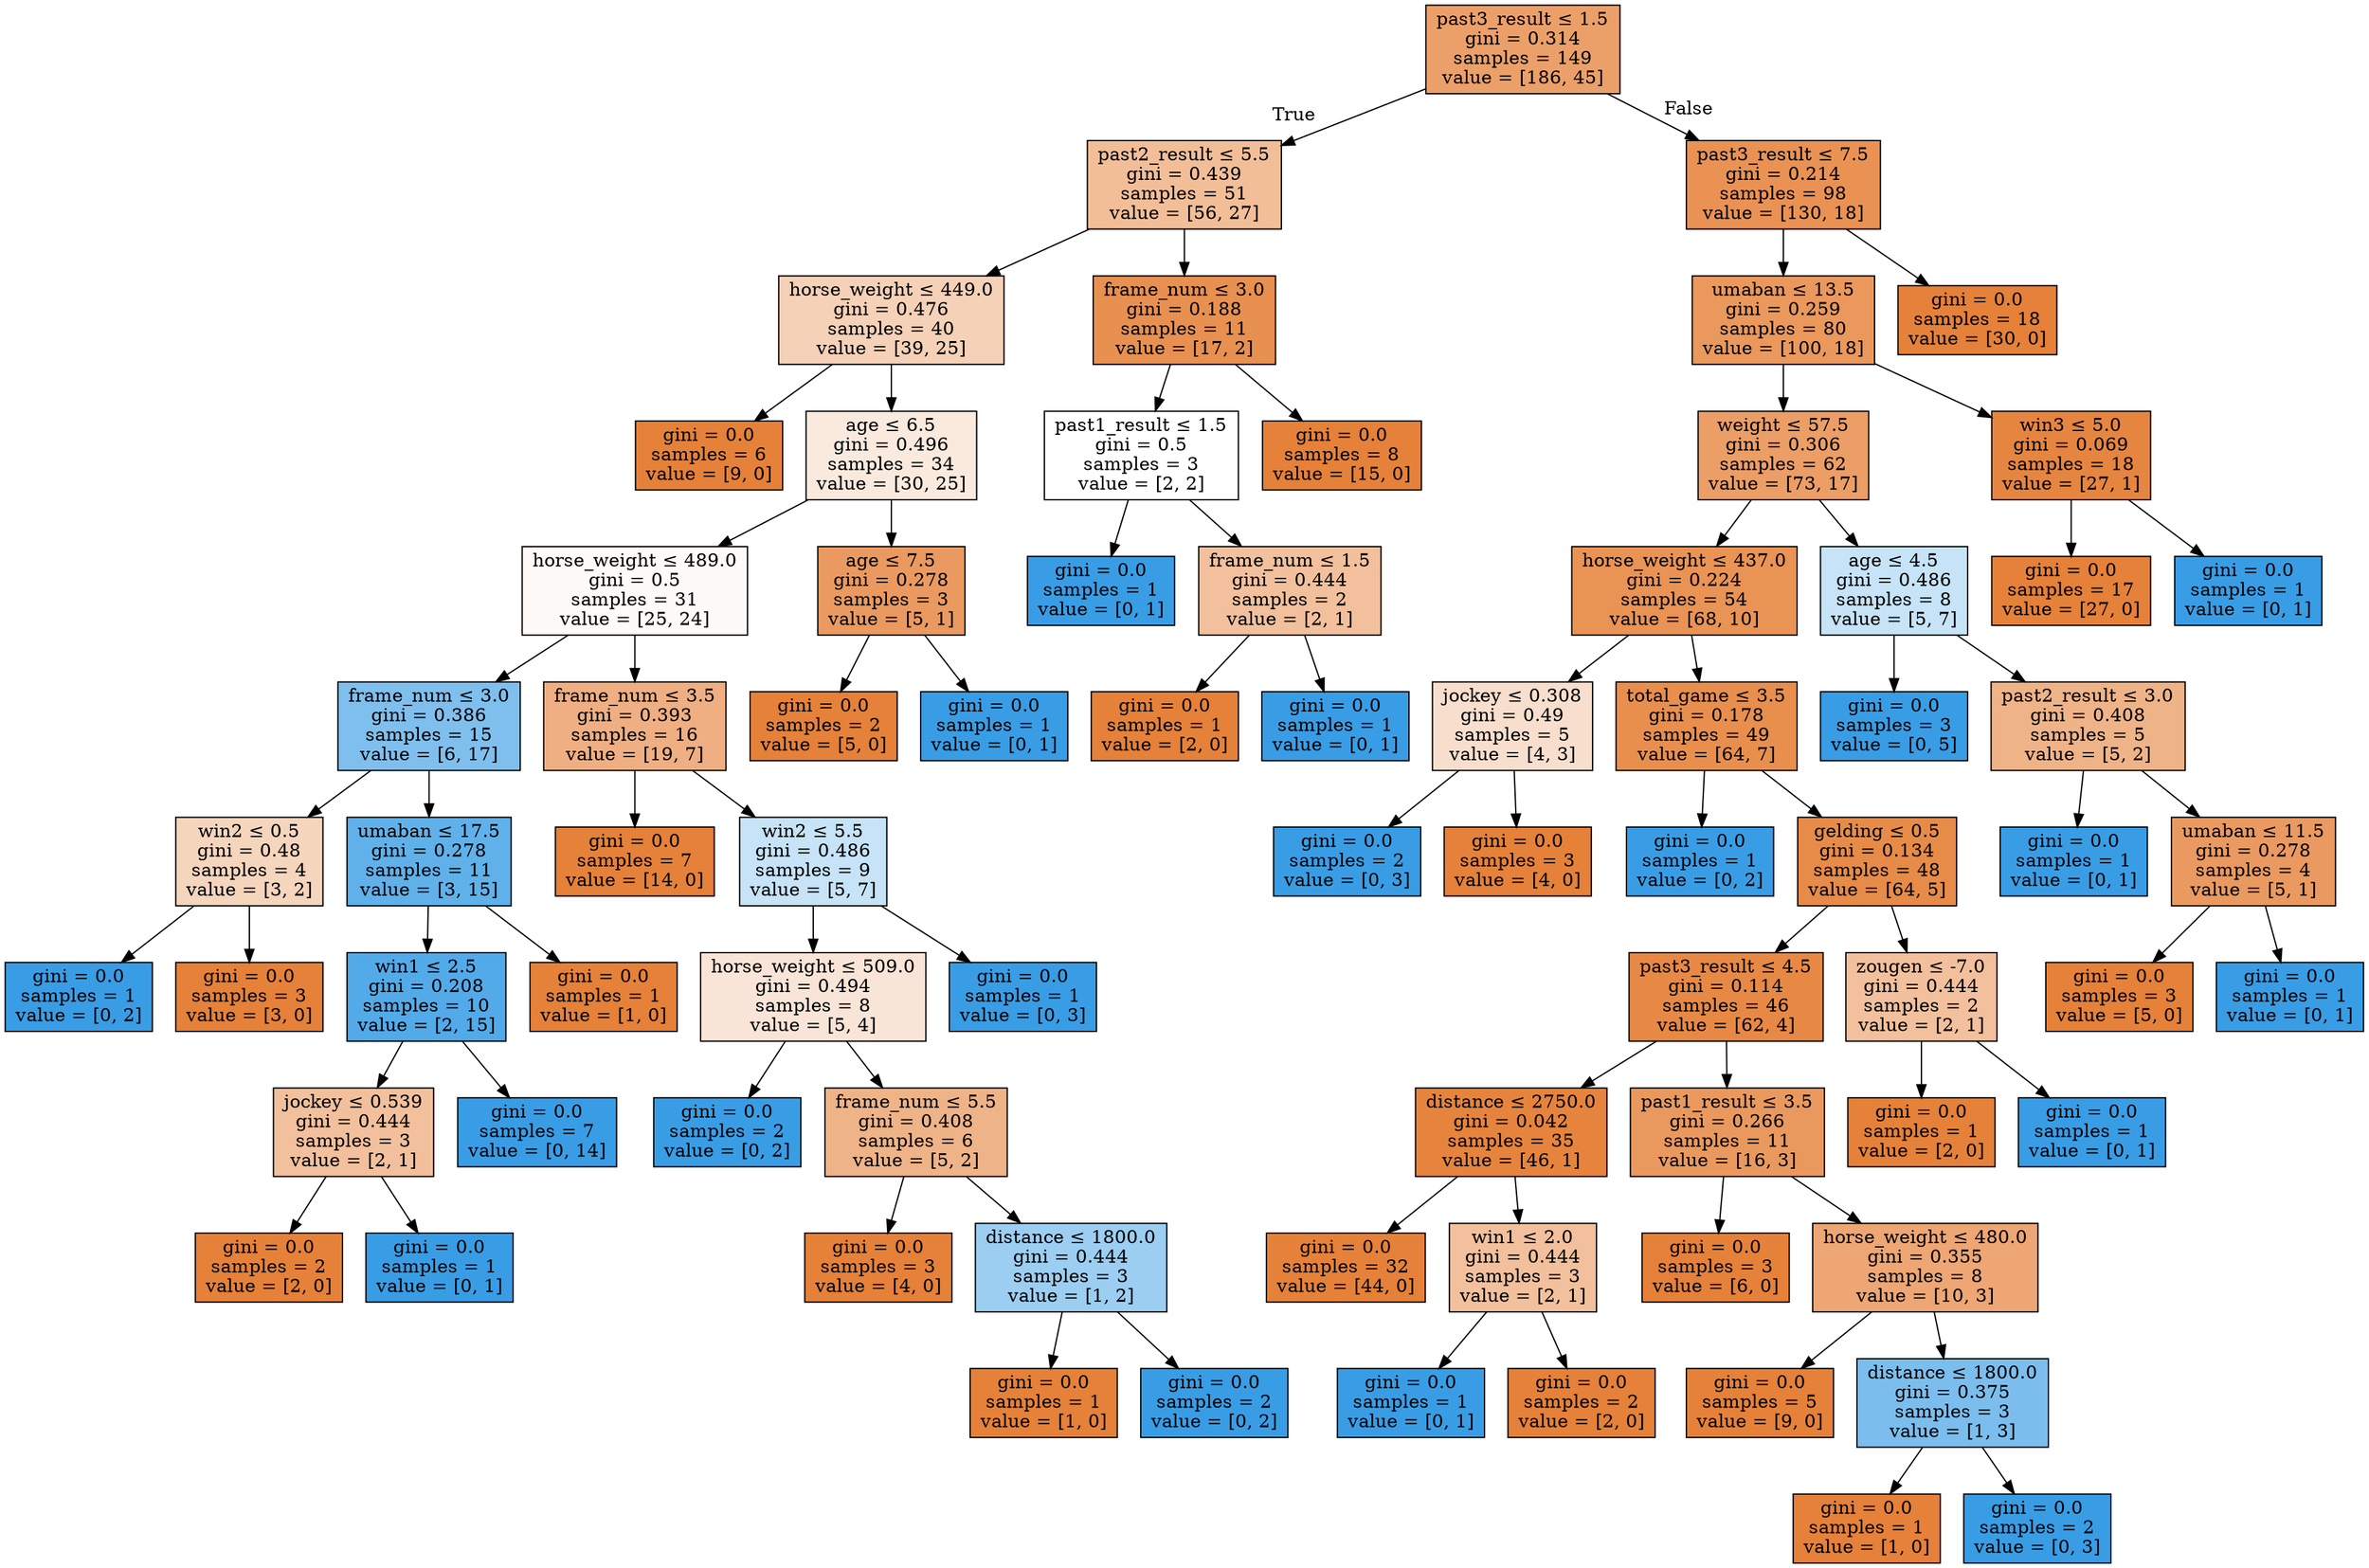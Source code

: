 digraph Tree {
node [shape=box, style="filled", color="black"] ;
0 [label=<past3_result &le; 1.5<br/>gini = 0.314<br/>samples = 149<br/>value = [186, 45]>, fillcolor="#e58139c1"] ;
1 [label=<past2_result &le; 5.5<br/>gini = 0.439<br/>samples = 51<br/>value = [56, 27]>, fillcolor="#e5813984"] ;
0 -> 1 [labeldistance=2.5, labelangle=45, headlabel="True"] ;
2 [label=<horse_weight &le; 449.0<br/>gini = 0.476<br/>samples = 40<br/>value = [39, 25]>, fillcolor="#e581395c"] ;
1 -> 2 ;
3 [label=<gini = 0.0<br/>samples = 6<br/>value = [9, 0]>, fillcolor="#e58139ff"] ;
2 -> 3 ;
4 [label=<age &le; 6.5<br/>gini = 0.496<br/>samples = 34<br/>value = [30, 25]>, fillcolor="#e581392a"] ;
2 -> 4 ;
5 [label=<horse_weight &le; 489.0<br/>gini = 0.5<br/>samples = 31<br/>value = [25, 24]>, fillcolor="#e581390a"] ;
4 -> 5 ;
6 [label=<frame_num &le; 3.0<br/>gini = 0.386<br/>samples = 15<br/>value = [6, 17]>, fillcolor="#399de5a5"] ;
5 -> 6 ;
7 [label=<win2 &le; 0.5<br/>gini = 0.48<br/>samples = 4<br/>value = [3, 2]>, fillcolor="#e5813955"] ;
6 -> 7 ;
8 [label=<gini = 0.0<br/>samples = 1<br/>value = [0, 2]>, fillcolor="#399de5ff"] ;
7 -> 8 ;
9 [label=<gini = 0.0<br/>samples = 3<br/>value = [3, 0]>, fillcolor="#e58139ff"] ;
7 -> 9 ;
10 [label=<umaban &le; 17.5<br/>gini = 0.278<br/>samples = 11<br/>value = [3, 15]>, fillcolor="#399de5cc"] ;
6 -> 10 ;
11 [label=<win1 &le; 2.5<br/>gini = 0.208<br/>samples = 10<br/>value = [2, 15]>, fillcolor="#399de5dd"] ;
10 -> 11 ;
12 [label=<jockey &le; 0.539<br/>gini = 0.444<br/>samples = 3<br/>value = [2, 1]>, fillcolor="#e581397f"] ;
11 -> 12 ;
13 [label=<gini = 0.0<br/>samples = 2<br/>value = [2, 0]>, fillcolor="#e58139ff"] ;
12 -> 13 ;
14 [label=<gini = 0.0<br/>samples = 1<br/>value = [0, 1]>, fillcolor="#399de5ff"] ;
12 -> 14 ;
15 [label=<gini = 0.0<br/>samples = 7<br/>value = [0, 14]>, fillcolor="#399de5ff"] ;
11 -> 15 ;
16 [label=<gini = 0.0<br/>samples = 1<br/>value = [1, 0]>, fillcolor="#e58139ff"] ;
10 -> 16 ;
17 [label=<frame_num &le; 3.5<br/>gini = 0.393<br/>samples = 16<br/>value = [19, 7]>, fillcolor="#e58139a1"] ;
5 -> 17 ;
18 [label=<gini = 0.0<br/>samples = 7<br/>value = [14, 0]>, fillcolor="#e58139ff"] ;
17 -> 18 ;
19 [label=<win2 &le; 5.5<br/>gini = 0.486<br/>samples = 9<br/>value = [5, 7]>, fillcolor="#399de549"] ;
17 -> 19 ;
20 [label=<horse_weight &le; 509.0<br/>gini = 0.494<br/>samples = 8<br/>value = [5, 4]>, fillcolor="#e5813933"] ;
19 -> 20 ;
21 [label=<gini = 0.0<br/>samples = 2<br/>value = [0, 2]>, fillcolor="#399de5ff"] ;
20 -> 21 ;
22 [label=<frame_num &le; 5.5<br/>gini = 0.408<br/>samples = 6<br/>value = [5, 2]>, fillcolor="#e5813999"] ;
20 -> 22 ;
23 [label=<gini = 0.0<br/>samples = 3<br/>value = [4, 0]>, fillcolor="#e58139ff"] ;
22 -> 23 ;
24 [label=<distance &le; 1800.0<br/>gini = 0.444<br/>samples = 3<br/>value = [1, 2]>, fillcolor="#399de57f"] ;
22 -> 24 ;
25 [label=<gini = 0.0<br/>samples = 1<br/>value = [1, 0]>, fillcolor="#e58139ff"] ;
24 -> 25 ;
26 [label=<gini = 0.0<br/>samples = 2<br/>value = [0, 2]>, fillcolor="#399de5ff"] ;
24 -> 26 ;
27 [label=<gini = 0.0<br/>samples = 1<br/>value = [0, 3]>, fillcolor="#399de5ff"] ;
19 -> 27 ;
28 [label=<age &le; 7.5<br/>gini = 0.278<br/>samples = 3<br/>value = [5, 1]>, fillcolor="#e58139cc"] ;
4 -> 28 ;
29 [label=<gini = 0.0<br/>samples = 2<br/>value = [5, 0]>, fillcolor="#e58139ff"] ;
28 -> 29 ;
30 [label=<gini = 0.0<br/>samples = 1<br/>value = [0, 1]>, fillcolor="#399de5ff"] ;
28 -> 30 ;
31 [label=<frame_num &le; 3.0<br/>gini = 0.188<br/>samples = 11<br/>value = [17, 2]>, fillcolor="#e58139e1"] ;
1 -> 31 ;
32 [label=<past1_result &le; 1.5<br/>gini = 0.5<br/>samples = 3<br/>value = [2, 2]>, fillcolor="#e5813900"] ;
31 -> 32 ;
33 [label=<gini = 0.0<br/>samples = 1<br/>value = [0, 1]>, fillcolor="#399de5ff"] ;
32 -> 33 ;
34 [label=<frame_num &le; 1.5<br/>gini = 0.444<br/>samples = 2<br/>value = [2, 1]>, fillcolor="#e581397f"] ;
32 -> 34 ;
35 [label=<gini = 0.0<br/>samples = 1<br/>value = [2, 0]>, fillcolor="#e58139ff"] ;
34 -> 35 ;
36 [label=<gini = 0.0<br/>samples = 1<br/>value = [0, 1]>, fillcolor="#399de5ff"] ;
34 -> 36 ;
37 [label=<gini = 0.0<br/>samples = 8<br/>value = [15, 0]>, fillcolor="#e58139ff"] ;
31 -> 37 ;
38 [label=<past3_result &le; 7.5<br/>gini = 0.214<br/>samples = 98<br/>value = [130, 18]>, fillcolor="#e58139dc"] ;
0 -> 38 [labeldistance=2.5, labelangle=-45, headlabel="False"] ;
39 [label=<umaban &le; 13.5<br/>gini = 0.259<br/>samples = 80<br/>value = [100, 18]>, fillcolor="#e58139d1"] ;
38 -> 39 ;
40 [label=<weight &le; 57.5<br/>gini = 0.306<br/>samples = 62<br/>value = [73, 17]>, fillcolor="#e58139c4"] ;
39 -> 40 ;
41 [label=<horse_weight &le; 437.0<br/>gini = 0.224<br/>samples = 54<br/>value = [68, 10]>, fillcolor="#e58139da"] ;
40 -> 41 ;
42 [label=<jockey &le; 0.308<br/>gini = 0.49<br/>samples = 5<br/>value = [4, 3]>, fillcolor="#e5813940"] ;
41 -> 42 ;
43 [label=<gini = 0.0<br/>samples = 2<br/>value = [0, 3]>, fillcolor="#399de5ff"] ;
42 -> 43 ;
44 [label=<gini = 0.0<br/>samples = 3<br/>value = [4, 0]>, fillcolor="#e58139ff"] ;
42 -> 44 ;
45 [label=<total_game &le; 3.5<br/>gini = 0.178<br/>samples = 49<br/>value = [64, 7]>, fillcolor="#e58139e3"] ;
41 -> 45 ;
46 [label=<gini = 0.0<br/>samples = 1<br/>value = [0, 2]>, fillcolor="#399de5ff"] ;
45 -> 46 ;
47 [label=<gelding &le; 0.5<br/>gini = 0.134<br/>samples = 48<br/>value = [64, 5]>, fillcolor="#e58139eb"] ;
45 -> 47 ;
48 [label=<past3_result &le; 4.5<br/>gini = 0.114<br/>samples = 46<br/>value = [62, 4]>, fillcolor="#e58139ef"] ;
47 -> 48 ;
49 [label=<distance &le; 2750.0<br/>gini = 0.042<br/>samples = 35<br/>value = [46, 1]>, fillcolor="#e58139f9"] ;
48 -> 49 ;
50 [label=<gini = 0.0<br/>samples = 32<br/>value = [44, 0]>, fillcolor="#e58139ff"] ;
49 -> 50 ;
51 [label=<win1 &le; 2.0<br/>gini = 0.444<br/>samples = 3<br/>value = [2, 1]>, fillcolor="#e581397f"] ;
49 -> 51 ;
52 [label=<gini = 0.0<br/>samples = 1<br/>value = [0, 1]>, fillcolor="#399de5ff"] ;
51 -> 52 ;
53 [label=<gini = 0.0<br/>samples = 2<br/>value = [2, 0]>, fillcolor="#e58139ff"] ;
51 -> 53 ;
54 [label=<past1_result &le; 3.5<br/>gini = 0.266<br/>samples = 11<br/>value = [16, 3]>, fillcolor="#e58139cf"] ;
48 -> 54 ;
55 [label=<gini = 0.0<br/>samples = 3<br/>value = [6, 0]>, fillcolor="#e58139ff"] ;
54 -> 55 ;
56 [label=<horse_weight &le; 480.0<br/>gini = 0.355<br/>samples = 8<br/>value = [10, 3]>, fillcolor="#e58139b3"] ;
54 -> 56 ;
57 [label=<gini = 0.0<br/>samples = 5<br/>value = [9, 0]>, fillcolor="#e58139ff"] ;
56 -> 57 ;
58 [label=<distance &le; 1800.0<br/>gini = 0.375<br/>samples = 3<br/>value = [1, 3]>, fillcolor="#399de5aa"] ;
56 -> 58 ;
59 [label=<gini = 0.0<br/>samples = 1<br/>value = [1, 0]>, fillcolor="#e58139ff"] ;
58 -> 59 ;
60 [label=<gini = 0.0<br/>samples = 2<br/>value = [0, 3]>, fillcolor="#399de5ff"] ;
58 -> 60 ;
61 [label=<zougen &le; -7.0<br/>gini = 0.444<br/>samples = 2<br/>value = [2, 1]>, fillcolor="#e581397f"] ;
47 -> 61 ;
62 [label=<gini = 0.0<br/>samples = 1<br/>value = [2, 0]>, fillcolor="#e58139ff"] ;
61 -> 62 ;
63 [label=<gini = 0.0<br/>samples = 1<br/>value = [0, 1]>, fillcolor="#399de5ff"] ;
61 -> 63 ;
64 [label=<age &le; 4.5<br/>gini = 0.486<br/>samples = 8<br/>value = [5, 7]>, fillcolor="#399de549"] ;
40 -> 64 ;
65 [label=<gini = 0.0<br/>samples = 3<br/>value = [0, 5]>, fillcolor="#399de5ff"] ;
64 -> 65 ;
66 [label=<past2_result &le; 3.0<br/>gini = 0.408<br/>samples = 5<br/>value = [5, 2]>, fillcolor="#e5813999"] ;
64 -> 66 ;
67 [label=<gini = 0.0<br/>samples = 1<br/>value = [0, 1]>, fillcolor="#399de5ff"] ;
66 -> 67 ;
68 [label=<umaban &le; 11.5<br/>gini = 0.278<br/>samples = 4<br/>value = [5, 1]>, fillcolor="#e58139cc"] ;
66 -> 68 ;
69 [label=<gini = 0.0<br/>samples = 3<br/>value = [5, 0]>, fillcolor="#e58139ff"] ;
68 -> 69 ;
70 [label=<gini = 0.0<br/>samples = 1<br/>value = [0, 1]>, fillcolor="#399de5ff"] ;
68 -> 70 ;
71 [label=<win3 &le; 5.0<br/>gini = 0.069<br/>samples = 18<br/>value = [27, 1]>, fillcolor="#e58139f6"] ;
39 -> 71 ;
72 [label=<gini = 0.0<br/>samples = 17<br/>value = [27, 0]>, fillcolor="#e58139ff"] ;
71 -> 72 ;
73 [label=<gini = 0.0<br/>samples = 1<br/>value = [0, 1]>, fillcolor="#399de5ff"] ;
71 -> 73 ;
74 [label=<gini = 0.0<br/>samples = 18<br/>value = [30, 0]>, fillcolor="#e58139ff"] ;
38 -> 74 ;
}